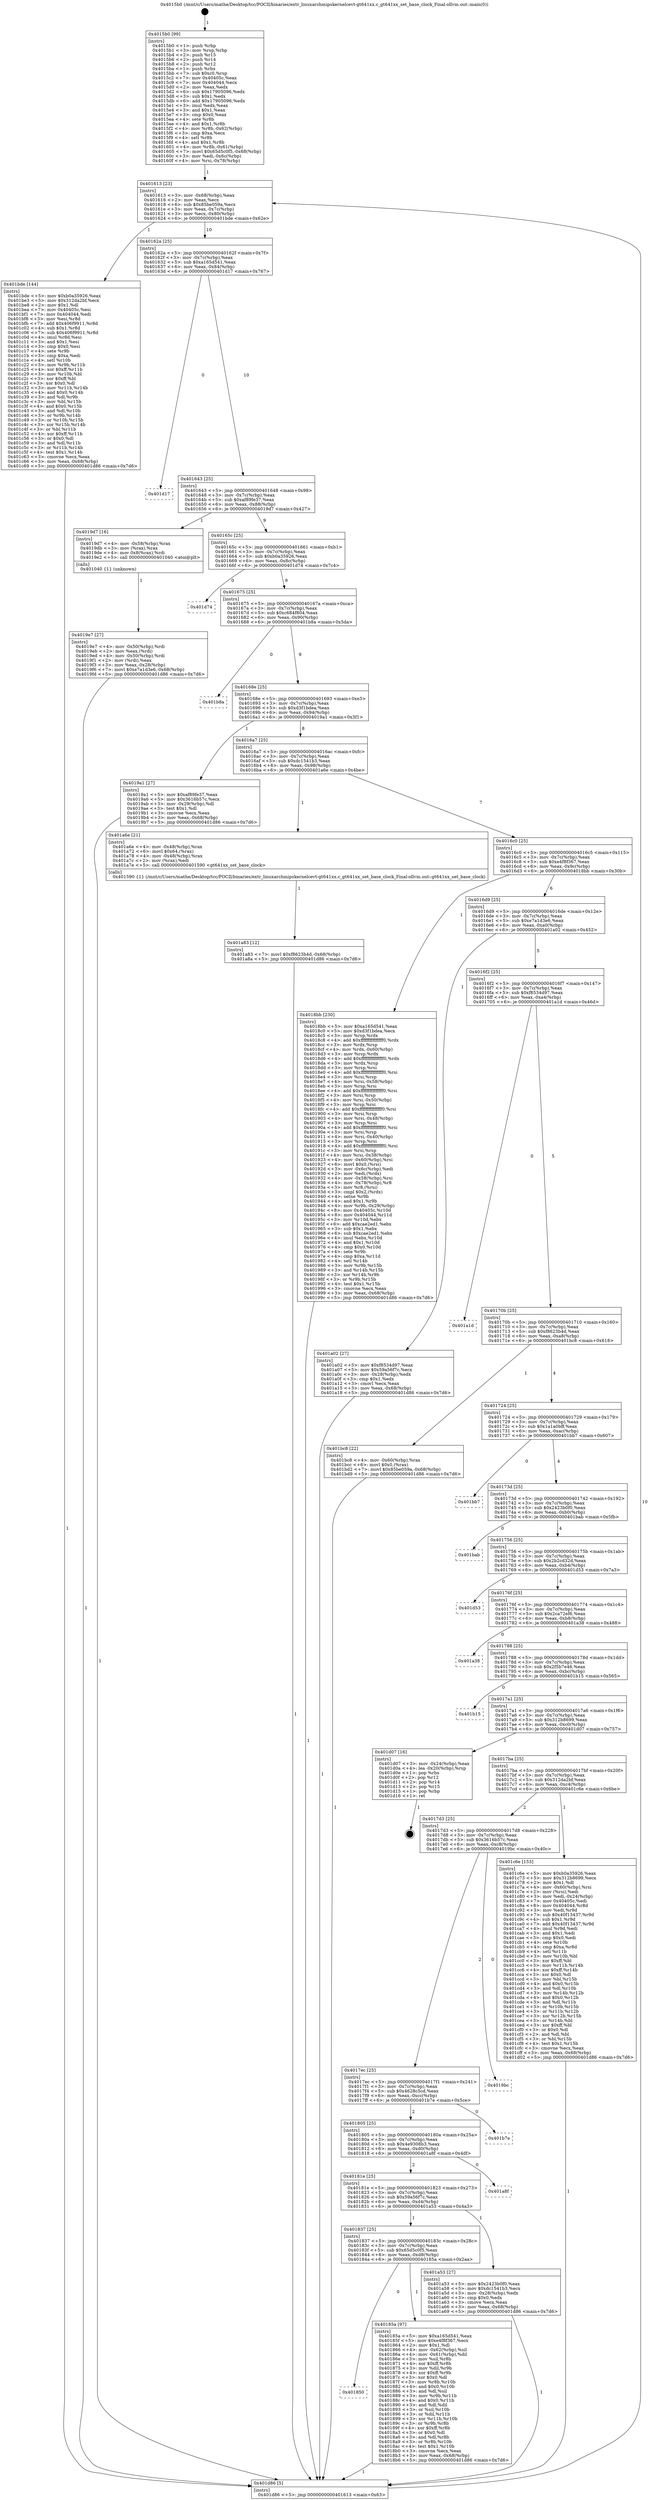 digraph "0x4015b0" {
  label = "0x4015b0 (/mnt/c/Users/mathe/Desktop/tcc/POCII/binaries/extr_linuxarchmipskernelcevt-gt641xx.c_gt641xx_set_base_clock_Final-ollvm.out::main(0))"
  labelloc = "t"
  node[shape=record]

  Entry [label="",width=0.3,height=0.3,shape=circle,fillcolor=black,style=filled]
  "0x401613" [label="{
     0x401613 [23]\l
     | [instrs]\l
     &nbsp;&nbsp;0x401613 \<+3\>: mov -0x68(%rbp),%eax\l
     &nbsp;&nbsp;0x401616 \<+2\>: mov %eax,%ecx\l
     &nbsp;&nbsp;0x401618 \<+6\>: sub $0x85be059a,%ecx\l
     &nbsp;&nbsp;0x40161e \<+3\>: mov %eax,-0x7c(%rbp)\l
     &nbsp;&nbsp;0x401621 \<+3\>: mov %ecx,-0x80(%rbp)\l
     &nbsp;&nbsp;0x401624 \<+6\>: je 0000000000401bde \<main+0x62e\>\l
  }"]
  "0x401bde" [label="{
     0x401bde [144]\l
     | [instrs]\l
     &nbsp;&nbsp;0x401bde \<+5\>: mov $0xb0a35926,%eax\l
     &nbsp;&nbsp;0x401be3 \<+5\>: mov $0x312da2bf,%ecx\l
     &nbsp;&nbsp;0x401be8 \<+2\>: mov $0x1,%dl\l
     &nbsp;&nbsp;0x401bea \<+7\>: mov 0x40405c,%esi\l
     &nbsp;&nbsp;0x401bf1 \<+7\>: mov 0x404044,%edi\l
     &nbsp;&nbsp;0x401bf8 \<+3\>: mov %esi,%r8d\l
     &nbsp;&nbsp;0x401bfb \<+7\>: add $0x406f9911,%r8d\l
     &nbsp;&nbsp;0x401c02 \<+4\>: sub $0x1,%r8d\l
     &nbsp;&nbsp;0x401c06 \<+7\>: sub $0x406f9911,%r8d\l
     &nbsp;&nbsp;0x401c0d \<+4\>: imul %r8d,%esi\l
     &nbsp;&nbsp;0x401c11 \<+3\>: and $0x1,%esi\l
     &nbsp;&nbsp;0x401c14 \<+3\>: cmp $0x0,%esi\l
     &nbsp;&nbsp;0x401c17 \<+4\>: sete %r9b\l
     &nbsp;&nbsp;0x401c1b \<+3\>: cmp $0xa,%edi\l
     &nbsp;&nbsp;0x401c1e \<+4\>: setl %r10b\l
     &nbsp;&nbsp;0x401c22 \<+3\>: mov %r9b,%r11b\l
     &nbsp;&nbsp;0x401c25 \<+4\>: xor $0xff,%r11b\l
     &nbsp;&nbsp;0x401c29 \<+3\>: mov %r10b,%bl\l
     &nbsp;&nbsp;0x401c2c \<+3\>: xor $0xff,%bl\l
     &nbsp;&nbsp;0x401c2f \<+3\>: xor $0x0,%dl\l
     &nbsp;&nbsp;0x401c32 \<+3\>: mov %r11b,%r14b\l
     &nbsp;&nbsp;0x401c35 \<+4\>: and $0x0,%r14b\l
     &nbsp;&nbsp;0x401c39 \<+3\>: and %dl,%r9b\l
     &nbsp;&nbsp;0x401c3c \<+3\>: mov %bl,%r15b\l
     &nbsp;&nbsp;0x401c3f \<+4\>: and $0x0,%r15b\l
     &nbsp;&nbsp;0x401c43 \<+3\>: and %dl,%r10b\l
     &nbsp;&nbsp;0x401c46 \<+3\>: or %r9b,%r14b\l
     &nbsp;&nbsp;0x401c49 \<+3\>: or %r10b,%r15b\l
     &nbsp;&nbsp;0x401c4c \<+3\>: xor %r15b,%r14b\l
     &nbsp;&nbsp;0x401c4f \<+3\>: or %bl,%r11b\l
     &nbsp;&nbsp;0x401c52 \<+4\>: xor $0xff,%r11b\l
     &nbsp;&nbsp;0x401c56 \<+3\>: or $0x0,%dl\l
     &nbsp;&nbsp;0x401c59 \<+3\>: and %dl,%r11b\l
     &nbsp;&nbsp;0x401c5c \<+3\>: or %r11b,%r14b\l
     &nbsp;&nbsp;0x401c5f \<+4\>: test $0x1,%r14b\l
     &nbsp;&nbsp;0x401c63 \<+3\>: cmovne %ecx,%eax\l
     &nbsp;&nbsp;0x401c66 \<+3\>: mov %eax,-0x68(%rbp)\l
     &nbsp;&nbsp;0x401c69 \<+5\>: jmp 0000000000401d86 \<main+0x7d6\>\l
  }"]
  "0x40162a" [label="{
     0x40162a [25]\l
     | [instrs]\l
     &nbsp;&nbsp;0x40162a \<+5\>: jmp 000000000040162f \<main+0x7f\>\l
     &nbsp;&nbsp;0x40162f \<+3\>: mov -0x7c(%rbp),%eax\l
     &nbsp;&nbsp;0x401632 \<+5\>: sub $0xa165d541,%eax\l
     &nbsp;&nbsp;0x401637 \<+6\>: mov %eax,-0x84(%rbp)\l
     &nbsp;&nbsp;0x40163d \<+6\>: je 0000000000401d17 \<main+0x767\>\l
  }"]
  Exit [label="",width=0.3,height=0.3,shape=circle,fillcolor=black,style=filled,peripheries=2]
  "0x401d17" [label="{
     0x401d17\l
  }", style=dashed]
  "0x401643" [label="{
     0x401643 [25]\l
     | [instrs]\l
     &nbsp;&nbsp;0x401643 \<+5\>: jmp 0000000000401648 \<main+0x98\>\l
     &nbsp;&nbsp;0x401648 \<+3\>: mov -0x7c(%rbp),%eax\l
     &nbsp;&nbsp;0x40164b \<+5\>: sub $0xaf89fe37,%eax\l
     &nbsp;&nbsp;0x401650 \<+6\>: mov %eax,-0x88(%rbp)\l
     &nbsp;&nbsp;0x401656 \<+6\>: je 00000000004019d7 \<main+0x427\>\l
  }"]
  "0x401a83" [label="{
     0x401a83 [12]\l
     | [instrs]\l
     &nbsp;&nbsp;0x401a83 \<+7\>: movl $0xf8623b4d,-0x68(%rbp)\l
     &nbsp;&nbsp;0x401a8a \<+5\>: jmp 0000000000401d86 \<main+0x7d6\>\l
  }"]
  "0x4019d7" [label="{
     0x4019d7 [16]\l
     | [instrs]\l
     &nbsp;&nbsp;0x4019d7 \<+4\>: mov -0x58(%rbp),%rax\l
     &nbsp;&nbsp;0x4019db \<+3\>: mov (%rax),%rax\l
     &nbsp;&nbsp;0x4019de \<+4\>: mov 0x8(%rax),%rdi\l
     &nbsp;&nbsp;0x4019e2 \<+5\>: call 0000000000401040 \<atoi@plt\>\l
     | [calls]\l
     &nbsp;&nbsp;0x401040 \{1\} (unknown)\l
  }"]
  "0x40165c" [label="{
     0x40165c [25]\l
     | [instrs]\l
     &nbsp;&nbsp;0x40165c \<+5\>: jmp 0000000000401661 \<main+0xb1\>\l
     &nbsp;&nbsp;0x401661 \<+3\>: mov -0x7c(%rbp),%eax\l
     &nbsp;&nbsp;0x401664 \<+5\>: sub $0xb0a35926,%eax\l
     &nbsp;&nbsp;0x401669 \<+6\>: mov %eax,-0x8c(%rbp)\l
     &nbsp;&nbsp;0x40166f \<+6\>: je 0000000000401d74 \<main+0x7c4\>\l
  }"]
  "0x4019e7" [label="{
     0x4019e7 [27]\l
     | [instrs]\l
     &nbsp;&nbsp;0x4019e7 \<+4\>: mov -0x50(%rbp),%rdi\l
     &nbsp;&nbsp;0x4019eb \<+2\>: mov %eax,(%rdi)\l
     &nbsp;&nbsp;0x4019ed \<+4\>: mov -0x50(%rbp),%rdi\l
     &nbsp;&nbsp;0x4019f1 \<+2\>: mov (%rdi),%eax\l
     &nbsp;&nbsp;0x4019f3 \<+3\>: mov %eax,-0x28(%rbp)\l
     &nbsp;&nbsp;0x4019f6 \<+7\>: movl $0xe7a1d3e6,-0x68(%rbp)\l
     &nbsp;&nbsp;0x4019fd \<+5\>: jmp 0000000000401d86 \<main+0x7d6\>\l
  }"]
  "0x401d74" [label="{
     0x401d74\l
  }", style=dashed]
  "0x401675" [label="{
     0x401675 [25]\l
     | [instrs]\l
     &nbsp;&nbsp;0x401675 \<+5\>: jmp 000000000040167a \<main+0xca\>\l
     &nbsp;&nbsp;0x40167a \<+3\>: mov -0x7c(%rbp),%eax\l
     &nbsp;&nbsp;0x40167d \<+5\>: sub $0xc684f804,%eax\l
     &nbsp;&nbsp;0x401682 \<+6\>: mov %eax,-0x90(%rbp)\l
     &nbsp;&nbsp;0x401688 \<+6\>: je 0000000000401b8a \<main+0x5da\>\l
  }"]
  "0x4015b0" [label="{
     0x4015b0 [99]\l
     | [instrs]\l
     &nbsp;&nbsp;0x4015b0 \<+1\>: push %rbp\l
     &nbsp;&nbsp;0x4015b1 \<+3\>: mov %rsp,%rbp\l
     &nbsp;&nbsp;0x4015b4 \<+2\>: push %r15\l
     &nbsp;&nbsp;0x4015b6 \<+2\>: push %r14\l
     &nbsp;&nbsp;0x4015b8 \<+2\>: push %r12\l
     &nbsp;&nbsp;0x4015ba \<+1\>: push %rbx\l
     &nbsp;&nbsp;0x4015bb \<+7\>: sub $0xc0,%rsp\l
     &nbsp;&nbsp;0x4015c2 \<+7\>: mov 0x40405c,%eax\l
     &nbsp;&nbsp;0x4015c9 \<+7\>: mov 0x404044,%ecx\l
     &nbsp;&nbsp;0x4015d0 \<+2\>: mov %eax,%edx\l
     &nbsp;&nbsp;0x4015d2 \<+6\>: sub $0x17905096,%edx\l
     &nbsp;&nbsp;0x4015d8 \<+3\>: sub $0x1,%edx\l
     &nbsp;&nbsp;0x4015db \<+6\>: add $0x17905096,%edx\l
     &nbsp;&nbsp;0x4015e1 \<+3\>: imul %edx,%eax\l
     &nbsp;&nbsp;0x4015e4 \<+3\>: and $0x1,%eax\l
     &nbsp;&nbsp;0x4015e7 \<+3\>: cmp $0x0,%eax\l
     &nbsp;&nbsp;0x4015ea \<+4\>: sete %r8b\l
     &nbsp;&nbsp;0x4015ee \<+4\>: and $0x1,%r8b\l
     &nbsp;&nbsp;0x4015f2 \<+4\>: mov %r8b,-0x62(%rbp)\l
     &nbsp;&nbsp;0x4015f6 \<+3\>: cmp $0xa,%ecx\l
     &nbsp;&nbsp;0x4015f9 \<+4\>: setl %r8b\l
     &nbsp;&nbsp;0x4015fd \<+4\>: and $0x1,%r8b\l
     &nbsp;&nbsp;0x401601 \<+4\>: mov %r8b,-0x61(%rbp)\l
     &nbsp;&nbsp;0x401605 \<+7\>: movl $0x65d5c0f5,-0x68(%rbp)\l
     &nbsp;&nbsp;0x40160c \<+3\>: mov %edi,-0x6c(%rbp)\l
     &nbsp;&nbsp;0x40160f \<+4\>: mov %rsi,-0x78(%rbp)\l
  }"]
  "0x401b8a" [label="{
     0x401b8a\l
  }", style=dashed]
  "0x40168e" [label="{
     0x40168e [25]\l
     | [instrs]\l
     &nbsp;&nbsp;0x40168e \<+5\>: jmp 0000000000401693 \<main+0xe3\>\l
     &nbsp;&nbsp;0x401693 \<+3\>: mov -0x7c(%rbp),%eax\l
     &nbsp;&nbsp;0x401696 \<+5\>: sub $0xd3f1bdea,%eax\l
     &nbsp;&nbsp;0x40169b \<+6\>: mov %eax,-0x94(%rbp)\l
     &nbsp;&nbsp;0x4016a1 \<+6\>: je 00000000004019a1 \<main+0x3f1\>\l
  }"]
  "0x401d86" [label="{
     0x401d86 [5]\l
     | [instrs]\l
     &nbsp;&nbsp;0x401d86 \<+5\>: jmp 0000000000401613 \<main+0x63\>\l
  }"]
  "0x4019a1" [label="{
     0x4019a1 [27]\l
     | [instrs]\l
     &nbsp;&nbsp;0x4019a1 \<+5\>: mov $0xaf89fe37,%eax\l
     &nbsp;&nbsp;0x4019a6 \<+5\>: mov $0x3616b57c,%ecx\l
     &nbsp;&nbsp;0x4019ab \<+3\>: mov -0x29(%rbp),%dl\l
     &nbsp;&nbsp;0x4019ae \<+3\>: test $0x1,%dl\l
     &nbsp;&nbsp;0x4019b1 \<+3\>: cmovne %ecx,%eax\l
     &nbsp;&nbsp;0x4019b4 \<+3\>: mov %eax,-0x68(%rbp)\l
     &nbsp;&nbsp;0x4019b7 \<+5\>: jmp 0000000000401d86 \<main+0x7d6\>\l
  }"]
  "0x4016a7" [label="{
     0x4016a7 [25]\l
     | [instrs]\l
     &nbsp;&nbsp;0x4016a7 \<+5\>: jmp 00000000004016ac \<main+0xfc\>\l
     &nbsp;&nbsp;0x4016ac \<+3\>: mov -0x7c(%rbp),%eax\l
     &nbsp;&nbsp;0x4016af \<+5\>: sub $0xdc1541b3,%eax\l
     &nbsp;&nbsp;0x4016b4 \<+6\>: mov %eax,-0x98(%rbp)\l
     &nbsp;&nbsp;0x4016ba \<+6\>: je 0000000000401a6e \<main+0x4be\>\l
  }"]
  "0x401850" [label="{
     0x401850\l
  }", style=dashed]
  "0x401a6e" [label="{
     0x401a6e [21]\l
     | [instrs]\l
     &nbsp;&nbsp;0x401a6e \<+4\>: mov -0x48(%rbp),%rax\l
     &nbsp;&nbsp;0x401a72 \<+6\>: movl $0x64,(%rax)\l
     &nbsp;&nbsp;0x401a78 \<+4\>: mov -0x48(%rbp),%rax\l
     &nbsp;&nbsp;0x401a7c \<+2\>: mov (%rax),%edi\l
     &nbsp;&nbsp;0x401a7e \<+5\>: call 0000000000401590 \<gt641xx_set_base_clock\>\l
     | [calls]\l
     &nbsp;&nbsp;0x401590 \{1\} (/mnt/c/Users/mathe/Desktop/tcc/POCII/binaries/extr_linuxarchmipskernelcevt-gt641xx.c_gt641xx_set_base_clock_Final-ollvm.out::gt641xx_set_base_clock)\l
  }"]
  "0x4016c0" [label="{
     0x4016c0 [25]\l
     | [instrs]\l
     &nbsp;&nbsp;0x4016c0 \<+5\>: jmp 00000000004016c5 \<main+0x115\>\l
     &nbsp;&nbsp;0x4016c5 \<+3\>: mov -0x7c(%rbp),%eax\l
     &nbsp;&nbsp;0x4016c8 \<+5\>: sub $0xe4f8f367,%eax\l
     &nbsp;&nbsp;0x4016cd \<+6\>: mov %eax,-0x9c(%rbp)\l
     &nbsp;&nbsp;0x4016d3 \<+6\>: je 00000000004018bb \<main+0x30b\>\l
  }"]
  "0x40185a" [label="{
     0x40185a [97]\l
     | [instrs]\l
     &nbsp;&nbsp;0x40185a \<+5\>: mov $0xa165d541,%eax\l
     &nbsp;&nbsp;0x40185f \<+5\>: mov $0xe4f8f367,%ecx\l
     &nbsp;&nbsp;0x401864 \<+2\>: mov $0x1,%dl\l
     &nbsp;&nbsp;0x401866 \<+4\>: mov -0x62(%rbp),%sil\l
     &nbsp;&nbsp;0x40186a \<+4\>: mov -0x61(%rbp),%dil\l
     &nbsp;&nbsp;0x40186e \<+3\>: mov %sil,%r8b\l
     &nbsp;&nbsp;0x401871 \<+4\>: xor $0xff,%r8b\l
     &nbsp;&nbsp;0x401875 \<+3\>: mov %dil,%r9b\l
     &nbsp;&nbsp;0x401878 \<+4\>: xor $0xff,%r9b\l
     &nbsp;&nbsp;0x40187c \<+3\>: xor $0x0,%dl\l
     &nbsp;&nbsp;0x40187f \<+3\>: mov %r8b,%r10b\l
     &nbsp;&nbsp;0x401882 \<+4\>: and $0x0,%r10b\l
     &nbsp;&nbsp;0x401886 \<+3\>: and %dl,%sil\l
     &nbsp;&nbsp;0x401889 \<+3\>: mov %r9b,%r11b\l
     &nbsp;&nbsp;0x40188c \<+4\>: and $0x0,%r11b\l
     &nbsp;&nbsp;0x401890 \<+3\>: and %dl,%dil\l
     &nbsp;&nbsp;0x401893 \<+3\>: or %sil,%r10b\l
     &nbsp;&nbsp;0x401896 \<+3\>: or %dil,%r11b\l
     &nbsp;&nbsp;0x401899 \<+3\>: xor %r11b,%r10b\l
     &nbsp;&nbsp;0x40189c \<+3\>: or %r9b,%r8b\l
     &nbsp;&nbsp;0x40189f \<+4\>: xor $0xff,%r8b\l
     &nbsp;&nbsp;0x4018a3 \<+3\>: or $0x0,%dl\l
     &nbsp;&nbsp;0x4018a6 \<+3\>: and %dl,%r8b\l
     &nbsp;&nbsp;0x4018a9 \<+3\>: or %r8b,%r10b\l
     &nbsp;&nbsp;0x4018ac \<+4\>: test $0x1,%r10b\l
     &nbsp;&nbsp;0x4018b0 \<+3\>: cmovne %ecx,%eax\l
     &nbsp;&nbsp;0x4018b3 \<+3\>: mov %eax,-0x68(%rbp)\l
     &nbsp;&nbsp;0x4018b6 \<+5\>: jmp 0000000000401d86 \<main+0x7d6\>\l
  }"]
  "0x4018bb" [label="{
     0x4018bb [230]\l
     | [instrs]\l
     &nbsp;&nbsp;0x4018bb \<+5\>: mov $0xa165d541,%eax\l
     &nbsp;&nbsp;0x4018c0 \<+5\>: mov $0xd3f1bdea,%ecx\l
     &nbsp;&nbsp;0x4018c5 \<+3\>: mov %rsp,%rdx\l
     &nbsp;&nbsp;0x4018c8 \<+4\>: add $0xfffffffffffffff0,%rdx\l
     &nbsp;&nbsp;0x4018cc \<+3\>: mov %rdx,%rsp\l
     &nbsp;&nbsp;0x4018cf \<+4\>: mov %rdx,-0x60(%rbp)\l
     &nbsp;&nbsp;0x4018d3 \<+3\>: mov %rsp,%rdx\l
     &nbsp;&nbsp;0x4018d6 \<+4\>: add $0xfffffffffffffff0,%rdx\l
     &nbsp;&nbsp;0x4018da \<+3\>: mov %rdx,%rsp\l
     &nbsp;&nbsp;0x4018dd \<+3\>: mov %rsp,%rsi\l
     &nbsp;&nbsp;0x4018e0 \<+4\>: add $0xfffffffffffffff0,%rsi\l
     &nbsp;&nbsp;0x4018e4 \<+3\>: mov %rsi,%rsp\l
     &nbsp;&nbsp;0x4018e7 \<+4\>: mov %rsi,-0x58(%rbp)\l
     &nbsp;&nbsp;0x4018eb \<+3\>: mov %rsp,%rsi\l
     &nbsp;&nbsp;0x4018ee \<+4\>: add $0xfffffffffffffff0,%rsi\l
     &nbsp;&nbsp;0x4018f2 \<+3\>: mov %rsi,%rsp\l
     &nbsp;&nbsp;0x4018f5 \<+4\>: mov %rsi,-0x50(%rbp)\l
     &nbsp;&nbsp;0x4018f9 \<+3\>: mov %rsp,%rsi\l
     &nbsp;&nbsp;0x4018fc \<+4\>: add $0xfffffffffffffff0,%rsi\l
     &nbsp;&nbsp;0x401900 \<+3\>: mov %rsi,%rsp\l
     &nbsp;&nbsp;0x401903 \<+4\>: mov %rsi,-0x48(%rbp)\l
     &nbsp;&nbsp;0x401907 \<+3\>: mov %rsp,%rsi\l
     &nbsp;&nbsp;0x40190a \<+4\>: add $0xfffffffffffffff0,%rsi\l
     &nbsp;&nbsp;0x40190e \<+3\>: mov %rsi,%rsp\l
     &nbsp;&nbsp;0x401911 \<+4\>: mov %rsi,-0x40(%rbp)\l
     &nbsp;&nbsp;0x401915 \<+3\>: mov %rsp,%rsi\l
     &nbsp;&nbsp;0x401918 \<+4\>: add $0xfffffffffffffff0,%rsi\l
     &nbsp;&nbsp;0x40191c \<+3\>: mov %rsi,%rsp\l
     &nbsp;&nbsp;0x40191f \<+4\>: mov %rsi,-0x38(%rbp)\l
     &nbsp;&nbsp;0x401923 \<+4\>: mov -0x60(%rbp),%rsi\l
     &nbsp;&nbsp;0x401927 \<+6\>: movl $0x0,(%rsi)\l
     &nbsp;&nbsp;0x40192d \<+3\>: mov -0x6c(%rbp),%edi\l
     &nbsp;&nbsp;0x401930 \<+2\>: mov %edi,(%rdx)\l
     &nbsp;&nbsp;0x401932 \<+4\>: mov -0x58(%rbp),%rsi\l
     &nbsp;&nbsp;0x401936 \<+4\>: mov -0x78(%rbp),%r8\l
     &nbsp;&nbsp;0x40193a \<+3\>: mov %r8,(%rsi)\l
     &nbsp;&nbsp;0x40193d \<+3\>: cmpl $0x2,(%rdx)\l
     &nbsp;&nbsp;0x401940 \<+4\>: setne %r9b\l
     &nbsp;&nbsp;0x401944 \<+4\>: and $0x1,%r9b\l
     &nbsp;&nbsp;0x401948 \<+4\>: mov %r9b,-0x29(%rbp)\l
     &nbsp;&nbsp;0x40194c \<+8\>: mov 0x40405c,%r10d\l
     &nbsp;&nbsp;0x401954 \<+8\>: mov 0x404044,%r11d\l
     &nbsp;&nbsp;0x40195c \<+3\>: mov %r10d,%ebx\l
     &nbsp;&nbsp;0x40195f \<+6\>: add $0xcae2ed1,%ebx\l
     &nbsp;&nbsp;0x401965 \<+3\>: sub $0x1,%ebx\l
     &nbsp;&nbsp;0x401968 \<+6\>: sub $0xcae2ed1,%ebx\l
     &nbsp;&nbsp;0x40196e \<+4\>: imul %ebx,%r10d\l
     &nbsp;&nbsp;0x401972 \<+4\>: and $0x1,%r10d\l
     &nbsp;&nbsp;0x401976 \<+4\>: cmp $0x0,%r10d\l
     &nbsp;&nbsp;0x40197a \<+4\>: sete %r9b\l
     &nbsp;&nbsp;0x40197e \<+4\>: cmp $0xa,%r11d\l
     &nbsp;&nbsp;0x401982 \<+4\>: setl %r14b\l
     &nbsp;&nbsp;0x401986 \<+3\>: mov %r9b,%r15b\l
     &nbsp;&nbsp;0x401989 \<+3\>: and %r14b,%r15b\l
     &nbsp;&nbsp;0x40198c \<+3\>: xor %r14b,%r9b\l
     &nbsp;&nbsp;0x40198f \<+3\>: or %r9b,%r15b\l
     &nbsp;&nbsp;0x401992 \<+4\>: test $0x1,%r15b\l
     &nbsp;&nbsp;0x401996 \<+3\>: cmovne %ecx,%eax\l
     &nbsp;&nbsp;0x401999 \<+3\>: mov %eax,-0x68(%rbp)\l
     &nbsp;&nbsp;0x40199c \<+5\>: jmp 0000000000401d86 \<main+0x7d6\>\l
  }"]
  "0x4016d9" [label="{
     0x4016d9 [25]\l
     | [instrs]\l
     &nbsp;&nbsp;0x4016d9 \<+5\>: jmp 00000000004016de \<main+0x12e\>\l
     &nbsp;&nbsp;0x4016de \<+3\>: mov -0x7c(%rbp),%eax\l
     &nbsp;&nbsp;0x4016e1 \<+5\>: sub $0xe7a1d3e6,%eax\l
     &nbsp;&nbsp;0x4016e6 \<+6\>: mov %eax,-0xa0(%rbp)\l
     &nbsp;&nbsp;0x4016ec \<+6\>: je 0000000000401a02 \<main+0x452\>\l
  }"]
  "0x401837" [label="{
     0x401837 [25]\l
     | [instrs]\l
     &nbsp;&nbsp;0x401837 \<+5\>: jmp 000000000040183c \<main+0x28c\>\l
     &nbsp;&nbsp;0x40183c \<+3\>: mov -0x7c(%rbp),%eax\l
     &nbsp;&nbsp;0x40183f \<+5\>: sub $0x65d5c0f5,%eax\l
     &nbsp;&nbsp;0x401844 \<+6\>: mov %eax,-0xd8(%rbp)\l
     &nbsp;&nbsp;0x40184a \<+6\>: je 000000000040185a \<main+0x2aa\>\l
  }"]
  "0x401a02" [label="{
     0x401a02 [27]\l
     | [instrs]\l
     &nbsp;&nbsp;0x401a02 \<+5\>: mov $0xf8534d97,%eax\l
     &nbsp;&nbsp;0x401a07 \<+5\>: mov $0x59a56f7c,%ecx\l
     &nbsp;&nbsp;0x401a0c \<+3\>: mov -0x28(%rbp),%edx\l
     &nbsp;&nbsp;0x401a0f \<+3\>: cmp $0x1,%edx\l
     &nbsp;&nbsp;0x401a12 \<+3\>: cmovl %ecx,%eax\l
     &nbsp;&nbsp;0x401a15 \<+3\>: mov %eax,-0x68(%rbp)\l
     &nbsp;&nbsp;0x401a18 \<+5\>: jmp 0000000000401d86 \<main+0x7d6\>\l
  }"]
  "0x4016f2" [label="{
     0x4016f2 [25]\l
     | [instrs]\l
     &nbsp;&nbsp;0x4016f2 \<+5\>: jmp 00000000004016f7 \<main+0x147\>\l
     &nbsp;&nbsp;0x4016f7 \<+3\>: mov -0x7c(%rbp),%eax\l
     &nbsp;&nbsp;0x4016fa \<+5\>: sub $0xf8534d97,%eax\l
     &nbsp;&nbsp;0x4016ff \<+6\>: mov %eax,-0xa4(%rbp)\l
     &nbsp;&nbsp;0x401705 \<+6\>: je 0000000000401a1d \<main+0x46d\>\l
  }"]
  "0x401a53" [label="{
     0x401a53 [27]\l
     | [instrs]\l
     &nbsp;&nbsp;0x401a53 \<+5\>: mov $0x2423b0f0,%eax\l
     &nbsp;&nbsp;0x401a58 \<+5\>: mov $0xdc1541b3,%ecx\l
     &nbsp;&nbsp;0x401a5d \<+3\>: mov -0x28(%rbp),%edx\l
     &nbsp;&nbsp;0x401a60 \<+3\>: cmp $0x0,%edx\l
     &nbsp;&nbsp;0x401a63 \<+3\>: cmove %ecx,%eax\l
     &nbsp;&nbsp;0x401a66 \<+3\>: mov %eax,-0x68(%rbp)\l
     &nbsp;&nbsp;0x401a69 \<+5\>: jmp 0000000000401d86 \<main+0x7d6\>\l
  }"]
  "0x401a1d" [label="{
     0x401a1d\l
  }", style=dashed]
  "0x40170b" [label="{
     0x40170b [25]\l
     | [instrs]\l
     &nbsp;&nbsp;0x40170b \<+5\>: jmp 0000000000401710 \<main+0x160\>\l
     &nbsp;&nbsp;0x401710 \<+3\>: mov -0x7c(%rbp),%eax\l
     &nbsp;&nbsp;0x401713 \<+5\>: sub $0xf8623b4d,%eax\l
     &nbsp;&nbsp;0x401718 \<+6\>: mov %eax,-0xa8(%rbp)\l
     &nbsp;&nbsp;0x40171e \<+6\>: je 0000000000401bc8 \<main+0x618\>\l
  }"]
  "0x40181e" [label="{
     0x40181e [25]\l
     | [instrs]\l
     &nbsp;&nbsp;0x40181e \<+5\>: jmp 0000000000401823 \<main+0x273\>\l
     &nbsp;&nbsp;0x401823 \<+3\>: mov -0x7c(%rbp),%eax\l
     &nbsp;&nbsp;0x401826 \<+5\>: sub $0x59a56f7c,%eax\l
     &nbsp;&nbsp;0x40182b \<+6\>: mov %eax,-0xd4(%rbp)\l
     &nbsp;&nbsp;0x401831 \<+6\>: je 0000000000401a53 \<main+0x4a3\>\l
  }"]
  "0x401bc8" [label="{
     0x401bc8 [22]\l
     | [instrs]\l
     &nbsp;&nbsp;0x401bc8 \<+4\>: mov -0x60(%rbp),%rax\l
     &nbsp;&nbsp;0x401bcc \<+6\>: movl $0x0,(%rax)\l
     &nbsp;&nbsp;0x401bd2 \<+7\>: movl $0x85be059a,-0x68(%rbp)\l
     &nbsp;&nbsp;0x401bd9 \<+5\>: jmp 0000000000401d86 \<main+0x7d6\>\l
  }"]
  "0x401724" [label="{
     0x401724 [25]\l
     | [instrs]\l
     &nbsp;&nbsp;0x401724 \<+5\>: jmp 0000000000401729 \<main+0x179\>\l
     &nbsp;&nbsp;0x401729 \<+3\>: mov -0x7c(%rbp),%eax\l
     &nbsp;&nbsp;0x40172c \<+5\>: sub $0x1a1a0bff,%eax\l
     &nbsp;&nbsp;0x401731 \<+6\>: mov %eax,-0xac(%rbp)\l
     &nbsp;&nbsp;0x401737 \<+6\>: je 0000000000401bb7 \<main+0x607\>\l
  }"]
  "0x401a8f" [label="{
     0x401a8f\l
  }", style=dashed]
  "0x401bb7" [label="{
     0x401bb7\l
  }", style=dashed]
  "0x40173d" [label="{
     0x40173d [25]\l
     | [instrs]\l
     &nbsp;&nbsp;0x40173d \<+5\>: jmp 0000000000401742 \<main+0x192\>\l
     &nbsp;&nbsp;0x401742 \<+3\>: mov -0x7c(%rbp),%eax\l
     &nbsp;&nbsp;0x401745 \<+5\>: sub $0x2423b0f0,%eax\l
     &nbsp;&nbsp;0x40174a \<+6\>: mov %eax,-0xb0(%rbp)\l
     &nbsp;&nbsp;0x401750 \<+6\>: je 0000000000401bab \<main+0x5fb\>\l
  }"]
  "0x401805" [label="{
     0x401805 [25]\l
     | [instrs]\l
     &nbsp;&nbsp;0x401805 \<+5\>: jmp 000000000040180a \<main+0x25a\>\l
     &nbsp;&nbsp;0x40180a \<+3\>: mov -0x7c(%rbp),%eax\l
     &nbsp;&nbsp;0x40180d \<+5\>: sub $0x4e9308b3,%eax\l
     &nbsp;&nbsp;0x401812 \<+6\>: mov %eax,-0xd0(%rbp)\l
     &nbsp;&nbsp;0x401818 \<+6\>: je 0000000000401a8f \<main+0x4df\>\l
  }"]
  "0x401bab" [label="{
     0x401bab\l
  }", style=dashed]
  "0x401756" [label="{
     0x401756 [25]\l
     | [instrs]\l
     &nbsp;&nbsp;0x401756 \<+5\>: jmp 000000000040175b \<main+0x1ab\>\l
     &nbsp;&nbsp;0x40175b \<+3\>: mov -0x7c(%rbp),%eax\l
     &nbsp;&nbsp;0x40175e \<+5\>: sub $0x2b2cd32d,%eax\l
     &nbsp;&nbsp;0x401763 \<+6\>: mov %eax,-0xb4(%rbp)\l
     &nbsp;&nbsp;0x401769 \<+6\>: je 0000000000401d53 \<main+0x7a3\>\l
  }"]
  "0x401b7e" [label="{
     0x401b7e\l
  }", style=dashed]
  "0x401d53" [label="{
     0x401d53\l
  }", style=dashed]
  "0x40176f" [label="{
     0x40176f [25]\l
     | [instrs]\l
     &nbsp;&nbsp;0x40176f \<+5\>: jmp 0000000000401774 \<main+0x1c4\>\l
     &nbsp;&nbsp;0x401774 \<+3\>: mov -0x7c(%rbp),%eax\l
     &nbsp;&nbsp;0x401777 \<+5\>: sub $0x2ca72ef6,%eax\l
     &nbsp;&nbsp;0x40177c \<+6\>: mov %eax,-0xb8(%rbp)\l
     &nbsp;&nbsp;0x401782 \<+6\>: je 0000000000401a38 \<main+0x488\>\l
  }"]
  "0x4017ec" [label="{
     0x4017ec [25]\l
     | [instrs]\l
     &nbsp;&nbsp;0x4017ec \<+5\>: jmp 00000000004017f1 \<main+0x241\>\l
     &nbsp;&nbsp;0x4017f1 \<+3\>: mov -0x7c(%rbp),%eax\l
     &nbsp;&nbsp;0x4017f4 \<+5\>: sub $0x4628c5cd,%eax\l
     &nbsp;&nbsp;0x4017f9 \<+6\>: mov %eax,-0xcc(%rbp)\l
     &nbsp;&nbsp;0x4017ff \<+6\>: je 0000000000401b7e \<main+0x5ce\>\l
  }"]
  "0x401a38" [label="{
     0x401a38\l
  }", style=dashed]
  "0x401788" [label="{
     0x401788 [25]\l
     | [instrs]\l
     &nbsp;&nbsp;0x401788 \<+5\>: jmp 000000000040178d \<main+0x1dd\>\l
     &nbsp;&nbsp;0x40178d \<+3\>: mov -0x7c(%rbp),%eax\l
     &nbsp;&nbsp;0x401790 \<+5\>: sub $0x2f5b7e46,%eax\l
     &nbsp;&nbsp;0x401795 \<+6\>: mov %eax,-0xbc(%rbp)\l
     &nbsp;&nbsp;0x40179b \<+6\>: je 0000000000401b15 \<main+0x565\>\l
  }"]
  "0x4019bc" [label="{
     0x4019bc\l
  }", style=dashed]
  "0x401b15" [label="{
     0x401b15\l
  }", style=dashed]
  "0x4017a1" [label="{
     0x4017a1 [25]\l
     | [instrs]\l
     &nbsp;&nbsp;0x4017a1 \<+5\>: jmp 00000000004017a6 \<main+0x1f6\>\l
     &nbsp;&nbsp;0x4017a6 \<+3\>: mov -0x7c(%rbp),%eax\l
     &nbsp;&nbsp;0x4017a9 \<+5\>: sub $0x312b8699,%eax\l
     &nbsp;&nbsp;0x4017ae \<+6\>: mov %eax,-0xc0(%rbp)\l
     &nbsp;&nbsp;0x4017b4 \<+6\>: je 0000000000401d07 \<main+0x757\>\l
  }"]
  "0x4017d3" [label="{
     0x4017d3 [25]\l
     | [instrs]\l
     &nbsp;&nbsp;0x4017d3 \<+5\>: jmp 00000000004017d8 \<main+0x228\>\l
     &nbsp;&nbsp;0x4017d8 \<+3\>: mov -0x7c(%rbp),%eax\l
     &nbsp;&nbsp;0x4017db \<+5\>: sub $0x3616b57c,%eax\l
     &nbsp;&nbsp;0x4017e0 \<+6\>: mov %eax,-0xc8(%rbp)\l
     &nbsp;&nbsp;0x4017e6 \<+6\>: je 00000000004019bc \<main+0x40c\>\l
  }"]
  "0x401d07" [label="{
     0x401d07 [16]\l
     | [instrs]\l
     &nbsp;&nbsp;0x401d07 \<+3\>: mov -0x24(%rbp),%eax\l
     &nbsp;&nbsp;0x401d0a \<+4\>: lea -0x20(%rbp),%rsp\l
     &nbsp;&nbsp;0x401d0e \<+1\>: pop %rbx\l
     &nbsp;&nbsp;0x401d0f \<+2\>: pop %r12\l
     &nbsp;&nbsp;0x401d11 \<+2\>: pop %r14\l
     &nbsp;&nbsp;0x401d13 \<+2\>: pop %r15\l
     &nbsp;&nbsp;0x401d15 \<+1\>: pop %rbp\l
     &nbsp;&nbsp;0x401d16 \<+1\>: ret\l
  }"]
  "0x4017ba" [label="{
     0x4017ba [25]\l
     | [instrs]\l
     &nbsp;&nbsp;0x4017ba \<+5\>: jmp 00000000004017bf \<main+0x20f\>\l
     &nbsp;&nbsp;0x4017bf \<+3\>: mov -0x7c(%rbp),%eax\l
     &nbsp;&nbsp;0x4017c2 \<+5\>: sub $0x312da2bf,%eax\l
     &nbsp;&nbsp;0x4017c7 \<+6\>: mov %eax,-0xc4(%rbp)\l
     &nbsp;&nbsp;0x4017cd \<+6\>: je 0000000000401c6e \<main+0x6be\>\l
  }"]
  "0x401c6e" [label="{
     0x401c6e [153]\l
     | [instrs]\l
     &nbsp;&nbsp;0x401c6e \<+5\>: mov $0xb0a35926,%eax\l
     &nbsp;&nbsp;0x401c73 \<+5\>: mov $0x312b8699,%ecx\l
     &nbsp;&nbsp;0x401c78 \<+2\>: mov $0x1,%dl\l
     &nbsp;&nbsp;0x401c7a \<+4\>: mov -0x60(%rbp),%rsi\l
     &nbsp;&nbsp;0x401c7e \<+2\>: mov (%rsi),%edi\l
     &nbsp;&nbsp;0x401c80 \<+3\>: mov %edi,-0x24(%rbp)\l
     &nbsp;&nbsp;0x401c83 \<+7\>: mov 0x40405c,%edi\l
     &nbsp;&nbsp;0x401c8a \<+8\>: mov 0x404044,%r8d\l
     &nbsp;&nbsp;0x401c92 \<+3\>: mov %edi,%r9d\l
     &nbsp;&nbsp;0x401c95 \<+7\>: sub $0x40f13437,%r9d\l
     &nbsp;&nbsp;0x401c9c \<+4\>: sub $0x1,%r9d\l
     &nbsp;&nbsp;0x401ca0 \<+7\>: add $0x40f13437,%r9d\l
     &nbsp;&nbsp;0x401ca7 \<+4\>: imul %r9d,%edi\l
     &nbsp;&nbsp;0x401cab \<+3\>: and $0x1,%edi\l
     &nbsp;&nbsp;0x401cae \<+3\>: cmp $0x0,%edi\l
     &nbsp;&nbsp;0x401cb1 \<+4\>: sete %r10b\l
     &nbsp;&nbsp;0x401cb5 \<+4\>: cmp $0xa,%r8d\l
     &nbsp;&nbsp;0x401cb9 \<+4\>: setl %r11b\l
     &nbsp;&nbsp;0x401cbd \<+3\>: mov %r10b,%bl\l
     &nbsp;&nbsp;0x401cc0 \<+3\>: xor $0xff,%bl\l
     &nbsp;&nbsp;0x401cc3 \<+3\>: mov %r11b,%r14b\l
     &nbsp;&nbsp;0x401cc6 \<+4\>: xor $0xff,%r14b\l
     &nbsp;&nbsp;0x401cca \<+3\>: xor $0x0,%dl\l
     &nbsp;&nbsp;0x401ccd \<+3\>: mov %bl,%r15b\l
     &nbsp;&nbsp;0x401cd0 \<+4\>: and $0x0,%r15b\l
     &nbsp;&nbsp;0x401cd4 \<+3\>: and %dl,%r10b\l
     &nbsp;&nbsp;0x401cd7 \<+3\>: mov %r14b,%r12b\l
     &nbsp;&nbsp;0x401cda \<+4\>: and $0x0,%r12b\l
     &nbsp;&nbsp;0x401cde \<+3\>: and %dl,%r11b\l
     &nbsp;&nbsp;0x401ce1 \<+3\>: or %r10b,%r15b\l
     &nbsp;&nbsp;0x401ce4 \<+3\>: or %r11b,%r12b\l
     &nbsp;&nbsp;0x401ce7 \<+3\>: xor %r12b,%r15b\l
     &nbsp;&nbsp;0x401cea \<+3\>: or %r14b,%bl\l
     &nbsp;&nbsp;0x401ced \<+3\>: xor $0xff,%bl\l
     &nbsp;&nbsp;0x401cf0 \<+3\>: or $0x0,%dl\l
     &nbsp;&nbsp;0x401cf3 \<+2\>: and %dl,%bl\l
     &nbsp;&nbsp;0x401cf5 \<+3\>: or %bl,%r15b\l
     &nbsp;&nbsp;0x401cf8 \<+4\>: test $0x1,%r15b\l
     &nbsp;&nbsp;0x401cfc \<+3\>: cmovne %ecx,%eax\l
     &nbsp;&nbsp;0x401cff \<+3\>: mov %eax,-0x68(%rbp)\l
     &nbsp;&nbsp;0x401d02 \<+5\>: jmp 0000000000401d86 \<main+0x7d6\>\l
  }"]
  Entry -> "0x4015b0" [label=" 1"]
  "0x401613" -> "0x401bde" [label=" 1"]
  "0x401613" -> "0x40162a" [label=" 10"]
  "0x401d07" -> Exit [label=" 1"]
  "0x40162a" -> "0x401d17" [label=" 0"]
  "0x40162a" -> "0x401643" [label=" 10"]
  "0x401c6e" -> "0x401d86" [label=" 1"]
  "0x401643" -> "0x4019d7" [label=" 1"]
  "0x401643" -> "0x40165c" [label=" 9"]
  "0x401bde" -> "0x401d86" [label=" 1"]
  "0x40165c" -> "0x401d74" [label=" 0"]
  "0x40165c" -> "0x401675" [label=" 9"]
  "0x401bc8" -> "0x401d86" [label=" 1"]
  "0x401675" -> "0x401b8a" [label=" 0"]
  "0x401675" -> "0x40168e" [label=" 9"]
  "0x401a83" -> "0x401d86" [label=" 1"]
  "0x40168e" -> "0x4019a1" [label=" 1"]
  "0x40168e" -> "0x4016a7" [label=" 8"]
  "0x401a6e" -> "0x401a83" [label=" 1"]
  "0x4016a7" -> "0x401a6e" [label=" 1"]
  "0x4016a7" -> "0x4016c0" [label=" 7"]
  "0x401a53" -> "0x401d86" [label=" 1"]
  "0x4016c0" -> "0x4018bb" [label=" 1"]
  "0x4016c0" -> "0x4016d9" [label=" 6"]
  "0x401a02" -> "0x401d86" [label=" 1"]
  "0x4016d9" -> "0x401a02" [label=" 1"]
  "0x4016d9" -> "0x4016f2" [label=" 5"]
  "0x4019d7" -> "0x4019e7" [label=" 1"]
  "0x4016f2" -> "0x401a1d" [label=" 0"]
  "0x4016f2" -> "0x40170b" [label=" 5"]
  "0x4019a1" -> "0x401d86" [label=" 1"]
  "0x40170b" -> "0x401bc8" [label=" 1"]
  "0x40170b" -> "0x401724" [label=" 4"]
  "0x401d86" -> "0x401613" [label=" 10"]
  "0x401724" -> "0x401bb7" [label=" 0"]
  "0x401724" -> "0x40173d" [label=" 4"]
  "0x4015b0" -> "0x401613" [label=" 1"]
  "0x40173d" -> "0x401bab" [label=" 0"]
  "0x40173d" -> "0x401756" [label=" 4"]
  "0x401837" -> "0x401850" [label=" 0"]
  "0x401756" -> "0x401d53" [label=" 0"]
  "0x401756" -> "0x40176f" [label=" 4"]
  "0x401837" -> "0x40185a" [label=" 1"]
  "0x40176f" -> "0x401a38" [label=" 0"]
  "0x40176f" -> "0x401788" [label=" 4"]
  "0x40181e" -> "0x401837" [label=" 1"]
  "0x401788" -> "0x401b15" [label=" 0"]
  "0x401788" -> "0x4017a1" [label=" 4"]
  "0x40181e" -> "0x401a53" [label=" 1"]
  "0x4017a1" -> "0x401d07" [label=" 1"]
  "0x4017a1" -> "0x4017ba" [label=" 3"]
  "0x401805" -> "0x40181e" [label=" 2"]
  "0x4017ba" -> "0x401c6e" [label=" 1"]
  "0x4017ba" -> "0x4017d3" [label=" 2"]
  "0x4018bb" -> "0x401d86" [label=" 1"]
  "0x4017d3" -> "0x4019bc" [label=" 0"]
  "0x4017d3" -> "0x4017ec" [label=" 2"]
  "0x4019e7" -> "0x401d86" [label=" 1"]
  "0x4017ec" -> "0x401b7e" [label=" 0"]
  "0x4017ec" -> "0x401805" [label=" 2"]
  "0x40185a" -> "0x401d86" [label=" 1"]
  "0x401805" -> "0x401a8f" [label=" 0"]
}
